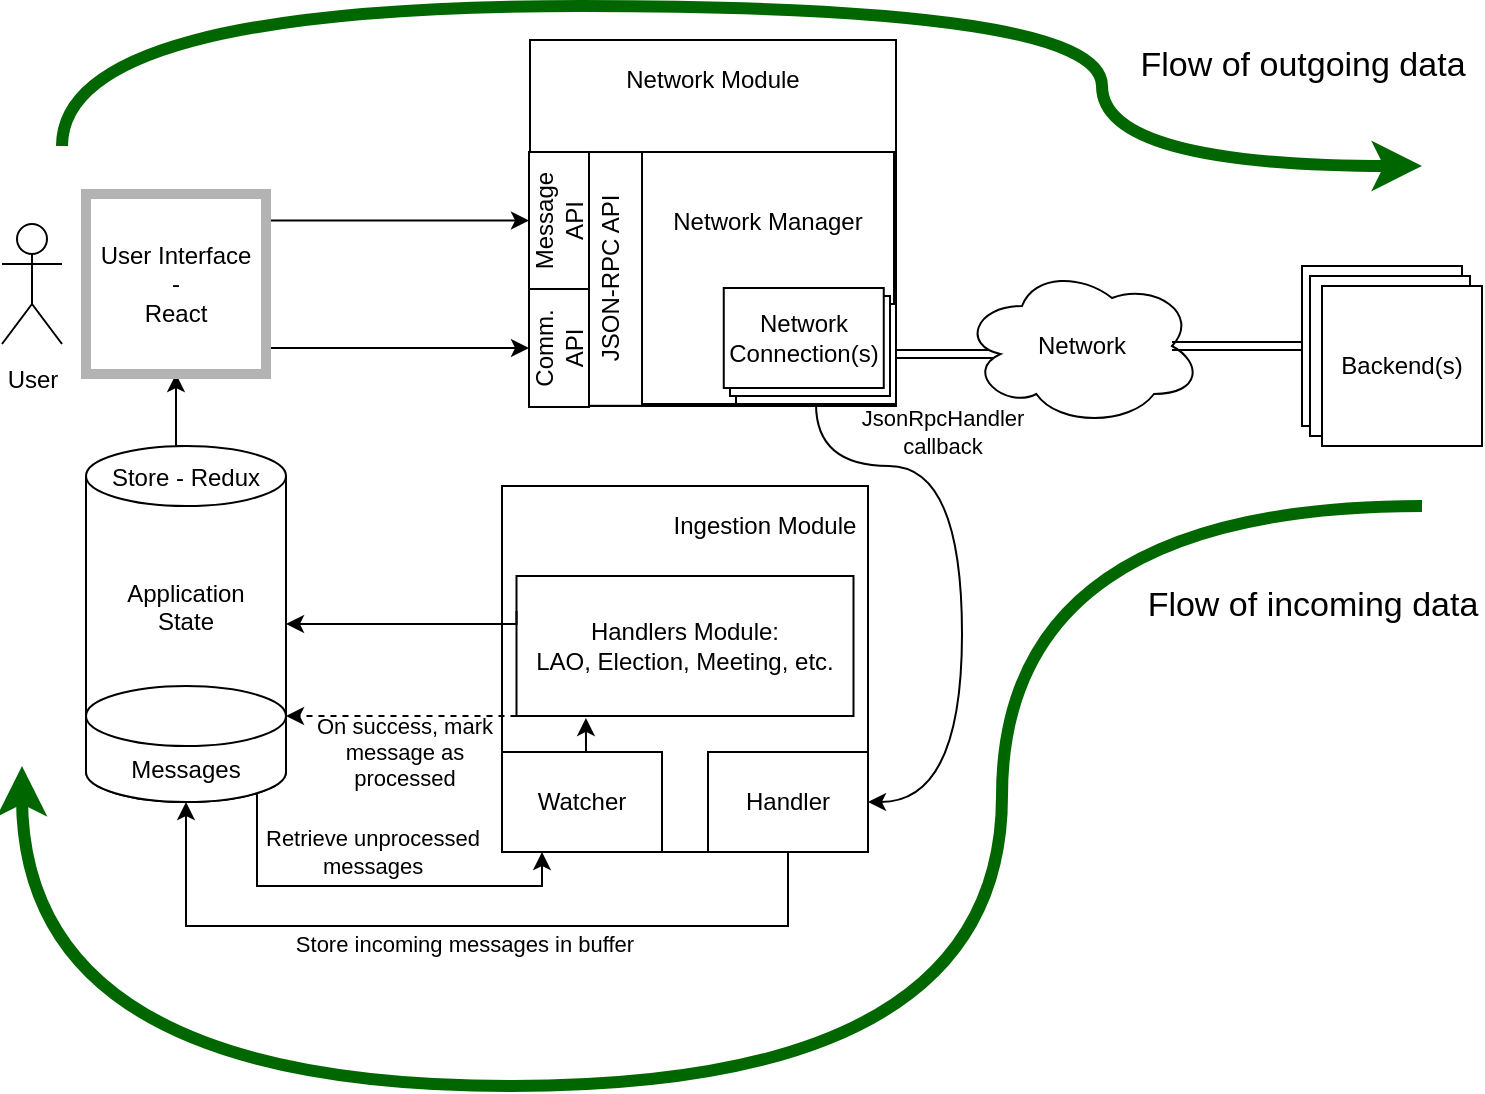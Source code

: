 <mxfile version="14.9.7" type="device"><diagram id="nW_rDmzAB-evD8ULDU89" name="Page-1"><mxGraphModel dx="1132" dy="715" grid="1" gridSize="10" guides="1" tooltips="1" connect="1" arrows="1" fold="1" page="1" pageScale="1" pageWidth="827" pageHeight="1169" math="0" shadow="0"><root><mxCell id="0"/><mxCell id="1" parent="0"/><mxCell id="lW4brVpSvf_u8V7dRget-14" style="edgeStyle=orthogonalEdgeStyle;rounded=0;orthogonalLoop=1;jettySize=auto;html=1;exitX=0.5;exitY=0;exitDx=0;exitDy=0;exitPerimeter=0;entryX=0.5;entryY=1;entryDx=0;entryDy=0;" parent="1" source="lW4brVpSvf_u8V7dRget-1" target="lW4brVpSvf_u8V7dRget-2" edge="1"><mxGeometry relative="1" as="geometry"/></mxCell><mxCell id="lW4brVpSvf_u8V7dRget-26" style="edgeStyle=orthogonalEdgeStyle;rounded=0;orthogonalLoop=1;jettySize=auto;html=1;exitX=1;exitY=0.75;exitDx=0;exitDy=0;entryX=0.5;entryY=0;entryDx=0;entryDy=0;" parent="1" source="lW4brVpSvf_u8V7dRget-2" target="lW4brVpSvf_u8V7dRget-18" edge="1"><mxGeometry relative="1" as="geometry"><Array as="points"><mxPoint x="142" y="247"/></Array></mxGeometry></mxCell><mxCell id="lW4brVpSvf_u8V7dRget-27" style="edgeStyle=orthogonalEdgeStyle;rounded=0;orthogonalLoop=1;jettySize=auto;html=1;exitX=1;exitY=0.75;exitDx=0;exitDy=0;entryX=0.5;entryY=0;entryDx=0;entryDy=0;" parent="1" source="lW4brVpSvf_u8V7dRget-2" target="lW4brVpSvf_u8V7dRget-19" edge="1"><mxGeometry relative="1" as="geometry"><Array as="points"><mxPoint x="142" y="311"/></Array></mxGeometry></mxCell><mxCell id="lW4brVpSvf_u8V7dRget-2" value="User Interface&lt;br&gt;-&lt;br&gt;React" style="whiteSpace=wrap;html=1;aspect=fixed;strokeWidth=5;strokeColor=#B3B3B3;" parent="1" vertex="1"><mxGeometry x="52" y="234" width="90" height="90" as="geometry"/></mxCell><mxCell id="lW4brVpSvf_u8V7dRget-11" style="edgeStyle=orthogonalEdgeStyle;shape=link;rounded=0;orthogonalLoop=1;jettySize=auto;html=1;exitX=0.16;exitY=0.55;exitDx=0;exitDy=0;exitPerimeter=0;entryX=1;entryY=0.5;entryDx=0;entryDy=0;" parent="1" source="lW4brVpSvf_u8V7dRget-4" target="lW4brVpSvf_u8V7dRget-9" edge="1"><mxGeometry relative="1" as="geometry"/></mxCell><mxCell id="lW4brVpSvf_u8V7dRget-4" value="Network" style="ellipse;shape=cloud;whiteSpace=wrap;html=1;" parent="1" vertex="1"><mxGeometry x="490" y="270" width="120" height="80" as="geometry"/></mxCell><mxCell id="lW4brVpSvf_u8V7dRget-6" style="edgeStyle=orthogonalEdgeStyle;rounded=0;orthogonalLoop=1;jettySize=auto;html=1;exitX=0;exitY=0.5;exitDx=0;exitDy=0;entryX=0.875;entryY=0.5;entryDx=0;entryDy=0;entryPerimeter=0;shape=link;" parent="1" source="lW4brVpSvf_u8V7dRget-5" target="lW4brVpSvf_u8V7dRget-4" edge="1"><mxGeometry relative="1" as="geometry"/></mxCell><mxCell id="lW4brVpSvf_u8V7dRget-5" value="Backend(s)" style="whiteSpace=wrap;html=1;aspect=fixed;" parent="1" vertex="1"><mxGeometry x="660" y="270" width="80" height="80" as="geometry"/></mxCell><mxCell id="lW4brVpSvf_u8V7dRget-21" value="Backend(s)" style="whiteSpace=wrap;html=1;aspect=fixed;" parent="1" vertex="1"><mxGeometry x="664" y="275" width="80" height="80" as="geometry"/></mxCell><mxCell id="lW4brVpSvf_u8V7dRget-22" value="Backend(s)" style="whiteSpace=wrap;html=1;aspect=fixed;" parent="1" vertex="1"><mxGeometry x="670" y="280" width="80" height="80" as="geometry"/></mxCell><mxCell id="lW4brVpSvf_u8V7dRget-31" value="" style="edgeStyle=orthogonalEdgeStyle;curved=1;rounded=0;orthogonalLoop=1;jettySize=auto;html=1;exitX=0.5;exitY=1;exitDx=0;exitDy=0;" parent="1" source="lW4brVpSvf_u8V7dRget-9" target="lW4brVpSvf_u8V7dRget-29" edge="1"><mxGeometry relative="1" as="geometry"><Array as="points"><mxPoint x="417" y="370"/><mxPoint x="490" y="370"/><mxPoint x="490" y="538"/></Array></mxGeometry></mxCell><mxCell id="lW4brVpSvf_u8V7dRget-32" value="JsonRpcHandler&lt;br&gt;callback" style="edgeLabel;html=1;align=center;verticalAlign=middle;resizable=0;points=[];fillOpacity=0;labelBackgroundColor=none;" parent="lW4brVpSvf_u8V7dRget-31" vertex="1" connectable="0"><mxGeometry x="0.412" y="1" relative="1" as="geometry"><mxPoint x="-11" y="-138" as="offset"/></mxGeometry></mxCell><mxCell id="mjwXZKzMvDLEBIIl38d1-6" style="edgeStyle=orthogonalEdgeStyle;rounded=0;orthogonalLoop=1;jettySize=auto;html=1;exitX=0.855;exitY=1;exitDx=0;exitDy=-4.35;exitPerimeter=0;entryX=0.25;entryY=1;entryDx=0;entryDy=0;" edge="1" parent="1" source="lW4brVpSvf_u8V7dRget-28" target="mjwXZKzMvDLEBIIl38d1-4"><mxGeometry relative="1" as="geometry"><Array as="points"><mxPoint x="138" y="580"/><mxPoint x="280" y="580"/></Array></mxGeometry></mxCell><mxCell id="mjwXZKzMvDLEBIIl38d1-7" value="Retrieve unprocessed&lt;br&gt;messages" style="edgeLabel;html=1;align=center;verticalAlign=middle;resizable=0;points=[];labelBackgroundColor=none;" vertex="1" connectable="0" parent="mjwXZKzMvDLEBIIl38d1-6"><mxGeometry x="0.212" y="3" relative="1" as="geometry"><mxPoint x="-21" y="-14" as="offset"/></mxGeometry></mxCell><mxCell id="lW4brVpSvf_u8V7dRget-33" value="" style="group;labelBorderColor=none;" parent="1" vertex="1" connectable="0"><mxGeometry x="250" y="379" width="200" height="183" as="geometry"/></mxCell><mxCell id="lW4brVpSvf_u8V7dRget-20" value="&amp;nbsp;&amp;nbsp; &amp;nbsp; &amp;nbsp; &amp;nbsp; &amp;nbsp; &amp;nbsp; &amp;nbsp; &amp;nbsp; &amp;nbsp; &amp;nbsp; &amp;nbsp; &amp;nbsp;Ingestion Module&lt;br&gt;&lt;br&gt;&lt;br&gt;&lt;br&gt;&lt;br&gt;&lt;br&gt;&lt;br&gt;&lt;br&gt;&lt;br&gt;&lt;br&gt;&lt;br&gt;" style="whiteSpace=wrap;html=1;aspect=fixed;" parent="lW4brVpSvf_u8V7dRget-33" vertex="1"><mxGeometry x="10" y="1" width="183" height="183" as="geometry"/></mxCell><mxCell id="lW4brVpSvf_u8V7dRget-29" value="Handler" style="rounded=0;whiteSpace=wrap;html=1;" parent="lW4brVpSvf_u8V7dRget-33" vertex="1"><mxGeometry x="113" y="134" width="80" height="50" as="geometry"/></mxCell><mxCell id="mjwXZKzMvDLEBIIl38d1-5" value="Handlers Module:&lt;br&gt;LAO, Election, Meeting, etc." style="rounded=0;whiteSpace=wrap;html=1;" vertex="1" parent="lW4brVpSvf_u8V7dRget-33"><mxGeometry x="17.25" y="46" width="168.5" height="70" as="geometry"/></mxCell><mxCell id="lW4brVpSvf_u8V7dRget-34" value="" style="group" parent="1" vertex="1" connectable="0"><mxGeometry x="273.5" y="157" width="183.5" height="183.5" as="geometry"/></mxCell><mxCell id="lW4brVpSvf_u8V7dRget-16" value="Network Module&lt;br&gt;&lt;br&gt;&lt;br&gt;&lt;br&gt;&lt;br&gt;&lt;br&gt;&lt;br&gt;&lt;br&gt;&lt;br&gt;&lt;br&gt;&lt;br&gt;" style="whiteSpace=wrap;html=1;aspect=fixed;" parent="lW4brVpSvf_u8V7dRget-34" vertex="1"><mxGeometry x="0.5" width="183" height="183" as="geometry"/></mxCell><mxCell id="lW4brVpSvf_u8V7dRget-7" value="Network Manager&lt;br&gt;&lt;br&gt;&lt;br&gt;&lt;br&gt;&lt;br&gt;" style="whiteSpace=wrap;html=1;aspect=fixed;" parent="lW4brVpSvf_u8V7dRget-34" vertex="1"><mxGeometry x="56.5" y="56" width="126" height="126" as="geometry"/></mxCell><mxCell id="lW4brVpSvf_u8V7dRget-9" value="Network Connection" style="rounded=0;whiteSpace=wrap;html=1;" parent="lW4brVpSvf_u8V7dRget-34" vertex="1"><mxGeometry x="103.5" y="132" width="80" height="50" as="geometry"/></mxCell><mxCell id="lW4brVpSvf_u8V7dRget-12" value="Network Connection(s)" style="rounded=0;whiteSpace=wrap;html=1;" parent="lW4brVpSvf_u8V7dRget-34" vertex="1"><mxGeometry x="100.5" y="128" width="80" height="50" as="geometry"/></mxCell><mxCell id="lW4brVpSvf_u8V7dRget-17" value="JSON-RPC API" style="rounded=0;whiteSpace=wrap;html=1;rotation=-90;" parent="lW4brVpSvf_u8V7dRget-34" vertex="1"><mxGeometry x="-21.93" y="104.45" width="126.88" height="30" as="geometry"/></mxCell><mxCell id="lW4brVpSvf_u8V7dRget-18" value="Message&lt;br&gt;API" style="rounded=0;whiteSpace=wrap;html=1;rotation=-90;" parent="lW4brVpSvf_u8V7dRget-34" vertex="1"><mxGeometry x="-19.25" y="75.25" width="68.5" height="30" as="geometry"/></mxCell><mxCell id="lW4brVpSvf_u8V7dRget-19" value="Comm. API" style="rounded=0;whiteSpace=wrap;html=1;rotation=-90;" parent="lW4brVpSvf_u8V7dRget-34" vertex="1"><mxGeometry x="-14.5" y="139" width="59" height="30" as="geometry"/></mxCell><mxCell id="lW4brVpSvf_u8V7dRget-23" value="Network Connection(s)" style="rounded=0;whiteSpace=wrap;html=1;" parent="lW4brVpSvf_u8V7dRget-34" vertex="1"><mxGeometry x="100.5" y="128" width="80" height="50" as="geometry"/></mxCell><mxCell id="lW4brVpSvf_u8V7dRget-24" value="Network Connection(s)" style="rounded=0;whiteSpace=wrap;html=1;" parent="lW4brVpSvf_u8V7dRget-34" vertex="1"><mxGeometry x="97.38" y="124" width="80" height="50" as="geometry"/></mxCell><mxCell id="mjwXZKzMvDLEBIIl38d1-2" style="edgeStyle=orthogonalEdgeStyle;rounded=0;orthogonalLoop=1;jettySize=auto;html=1;exitX=0.5;exitY=1;exitDx=0;exitDy=0;entryX=0.5;entryY=1;entryDx=0;entryDy=0;entryPerimeter=0;" edge="1" parent="1" source="lW4brVpSvf_u8V7dRget-29" target="lW4brVpSvf_u8V7dRget-1"><mxGeometry relative="1" as="geometry"><Array as="points"><mxPoint x="393" y="600"/><mxPoint x="101" y="600"/></Array></mxGeometry></mxCell><mxCell id="mjwXZKzMvDLEBIIl38d1-3" value="Store incoming messages in buffer" style="edgeLabel;html=1;align=center;verticalAlign=middle;resizable=0;points=[];" vertex="1" connectable="0" parent="mjwXZKzMvDLEBIIl38d1-2"><mxGeometry x="0.067" y="-4" relative="1" as="geometry"><mxPoint x="14" y="13" as="offset"/></mxGeometry></mxCell><mxCell id="mjwXZKzMvDLEBIIl38d1-8" style="edgeStyle=orthogonalEdgeStyle;rounded=0;orthogonalLoop=1;jettySize=auto;html=1;exitX=0.5;exitY=0;exitDx=0;exitDy=0;entryX=0.206;entryY=1.014;entryDx=0;entryDy=0;entryPerimeter=0;" edge="1" parent="1" source="mjwXZKzMvDLEBIIl38d1-4" target="mjwXZKzMvDLEBIIl38d1-5"><mxGeometry relative="1" as="geometry"/></mxCell><mxCell id="mjwXZKzMvDLEBIIl38d1-12" style="edgeStyle=orthogonalEdgeStyle;rounded=0;orthogonalLoop=1;jettySize=auto;html=1;exitX=0;exitY=1;exitDx=0;exitDy=0;entryX=1;entryY=0;entryDx=0;entryDy=15;entryPerimeter=0;dashed=1;" edge="1" parent="1" source="mjwXZKzMvDLEBIIl38d1-5" target="lW4brVpSvf_u8V7dRget-28"><mxGeometry relative="1" as="geometry"><mxPoint x="241" y="480" as="sourcePoint"/><mxPoint x="142" y="490" as="targetPoint"/><Array as="points"><mxPoint x="160" y="495"/><mxPoint x="160" y="495"/></Array></mxGeometry></mxCell><mxCell id="mjwXZKzMvDLEBIIl38d1-14" value="On success, mark&lt;br&gt;message as&lt;br&gt;processed" style="edgeLabel;html=1;align=center;verticalAlign=middle;resizable=0;points=[];labelBackgroundColor=none;" vertex="1" connectable="0" parent="mjwXZKzMvDLEBIIl38d1-12"><mxGeometry x="0.05" y="1" relative="1" as="geometry"><mxPoint x="4" y="17" as="offset"/></mxGeometry></mxCell><mxCell id="mjwXZKzMvDLEBIIl38d1-4" value="Watcher" style="rounded=0;whiteSpace=wrap;html=1;" vertex="1" parent="1"><mxGeometry x="260" y="513" width="80" height="50" as="geometry"/></mxCell><mxCell id="mjwXZKzMvDLEBIIl38d1-15" style="edgeStyle=orthogonalEdgeStyle;rounded=0;orthogonalLoop=1;jettySize=auto;html=1;exitX=0;exitY=0.25;exitDx=0;exitDy=0;entryX=1;entryY=0.5;entryDx=0;entryDy=0;entryPerimeter=0;" edge="1" parent="1" source="mjwXZKzMvDLEBIIl38d1-5" target="lW4brVpSvf_u8V7dRget-1"><mxGeometry relative="1" as="geometry"><mxPoint x="180" y="420" as="targetPoint"/><Array as="points"><mxPoint x="267" y="449"/></Array></mxGeometry></mxCell><mxCell id="mjwXZKzMvDLEBIIl38d1-16" value="" style="endArrow=classic;html=1;strokeWidth=6;edgeStyle=orthogonalEdgeStyle;curved=1;strokeColor=#006600;" edge="1" parent="1"><mxGeometry width="50" height="50" relative="1" as="geometry"><mxPoint x="720" y="390" as="sourcePoint"/><mxPoint x="20" y="520" as="targetPoint"/><Array as="points"><mxPoint x="510" y="390"/><mxPoint x="510" y="680"/><mxPoint x="20" y="680"/></Array></mxGeometry></mxCell><mxCell id="mjwXZKzMvDLEBIIl38d1-17" value="Flow of incoming data" style="edgeLabel;html=1;align=center;verticalAlign=middle;resizable=0;points=[];fontSize=17;rotation=0;" vertex="1" connectable="0" parent="mjwXZKzMvDLEBIIl38d1-16"><mxGeometry x="-0.747" y="16" relative="1" as="geometry"><mxPoint x="90" y="34" as="offset"/></mxGeometry></mxCell><mxCell id="mjwXZKzMvDLEBIIl38d1-20" value="" style="endArrow=classic;html=1;fontSize=17;strokeColor=#006600;strokeWidth=6;edgeStyle=orthogonalEdgeStyle;curved=1;" edge="1" parent="1"><mxGeometry width="50" height="50" relative="1" as="geometry"><mxPoint x="40" y="210" as="sourcePoint"/><mxPoint x="720" y="220" as="targetPoint"/><Array as="points"><mxPoint x="40" y="140"/><mxPoint x="560" y="140"/><mxPoint x="560" y="220"/></Array></mxGeometry></mxCell><mxCell id="mjwXZKzMvDLEBIIl38d1-25" value="Flow of outgoing data" style="edgeLabel;html=1;align=center;verticalAlign=middle;resizable=0;points=[];fontSize=17;" vertex="1" connectable="0" parent="mjwXZKzMvDLEBIIl38d1-20"><mxGeometry x="0.317" y="4" relative="1" as="geometry"><mxPoint x="143" y="34" as="offset"/></mxGeometry></mxCell><mxCell id="mjwXZKzMvDLEBIIl38d1-21" value="&lt;font style=&quot;font-size: 12px&quot;&gt;User&lt;/font&gt;" style="shape=umlActor;verticalLabelPosition=bottom;verticalAlign=top;html=1;outlineConnect=0;labelBackgroundColor=none;fontSize=17;strokeWidth=1;" vertex="1" parent="1"><mxGeometry x="10" y="249" width="30" height="60" as="geometry"/></mxCell><mxCell id="mjwXZKzMvDLEBIIl38d1-26" value="" style="group" vertex="1" connectable="0" parent="1"><mxGeometry x="52" y="360" width="100" height="178" as="geometry"/></mxCell><mxCell id="lW4brVpSvf_u8V7dRget-1" value="Store - Redux&lt;br&gt;&lt;br&gt;&lt;br&gt;&lt;br&gt;Application&lt;br&gt;State&lt;br&gt;&lt;br&gt;&lt;br&gt;&lt;br&gt;&lt;br&gt;&lt;br&gt;&lt;br&gt;&lt;br&gt;" style="shape=cylinder3;whiteSpace=wrap;html=1;boundedLbl=1;backgroundOutline=1;size=15;" parent="mjwXZKzMvDLEBIIl38d1-26" vertex="1"><mxGeometry width="100" height="178" as="geometry"/></mxCell><mxCell id="lW4brVpSvf_u8V7dRget-28" value="Messages" style="shape=cylinder3;whiteSpace=wrap;html=1;boundedLbl=1;backgroundOutline=1;size=15;" parent="mjwXZKzMvDLEBIIl38d1-26" vertex="1"><mxGeometry y="120" width="100" height="58" as="geometry"/></mxCell></root></mxGraphModel></diagram></mxfile>
